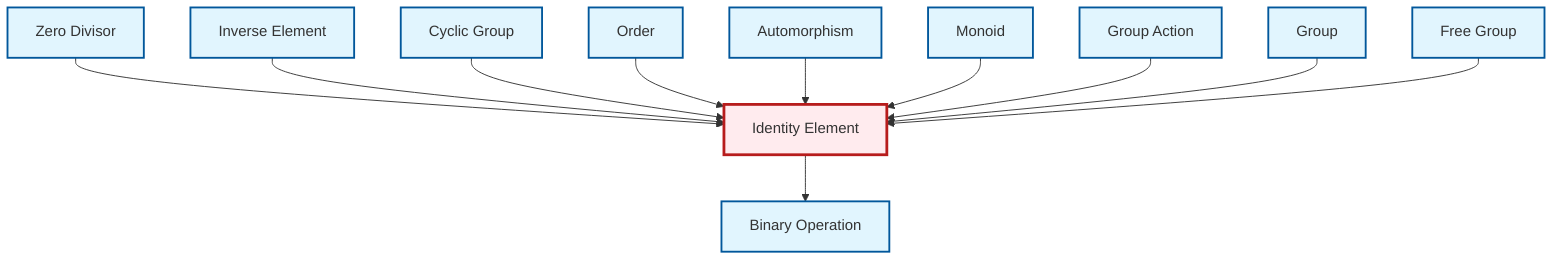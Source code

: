 graph TD
    classDef definition fill:#e1f5fe,stroke:#01579b,stroke-width:2px
    classDef theorem fill:#f3e5f5,stroke:#4a148c,stroke-width:2px
    classDef axiom fill:#fff3e0,stroke:#e65100,stroke-width:2px
    classDef example fill:#e8f5e9,stroke:#1b5e20,stroke-width:2px
    classDef current fill:#ffebee,stroke:#b71c1c,stroke-width:3px
    def-monoid["Monoid"]:::definition
    def-group["Group"]:::definition
    def-cyclic-group["Cyclic Group"]:::definition
    def-identity-element["Identity Element"]:::definition
    def-binary-operation["Binary Operation"]:::definition
    def-inverse-element["Inverse Element"]:::definition
    def-automorphism["Automorphism"]:::definition
    def-group-action["Group Action"]:::definition
    def-zero-divisor["Zero Divisor"]:::definition
    def-free-group["Free Group"]:::definition
    def-order["Order"]:::definition
    def-zero-divisor --> def-identity-element
    def-inverse-element --> def-identity-element
    def-cyclic-group --> def-identity-element
    def-order --> def-identity-element
    def-automorphism --> def-identity-element
    def-monoid --> def-identity-element
    def-group-action --> def-identity-element
    def-identity-element --> def-binary-operation
    def-group --> def-identity-element
    def-free-group --> def-identity-element
    class def-identity-element current
